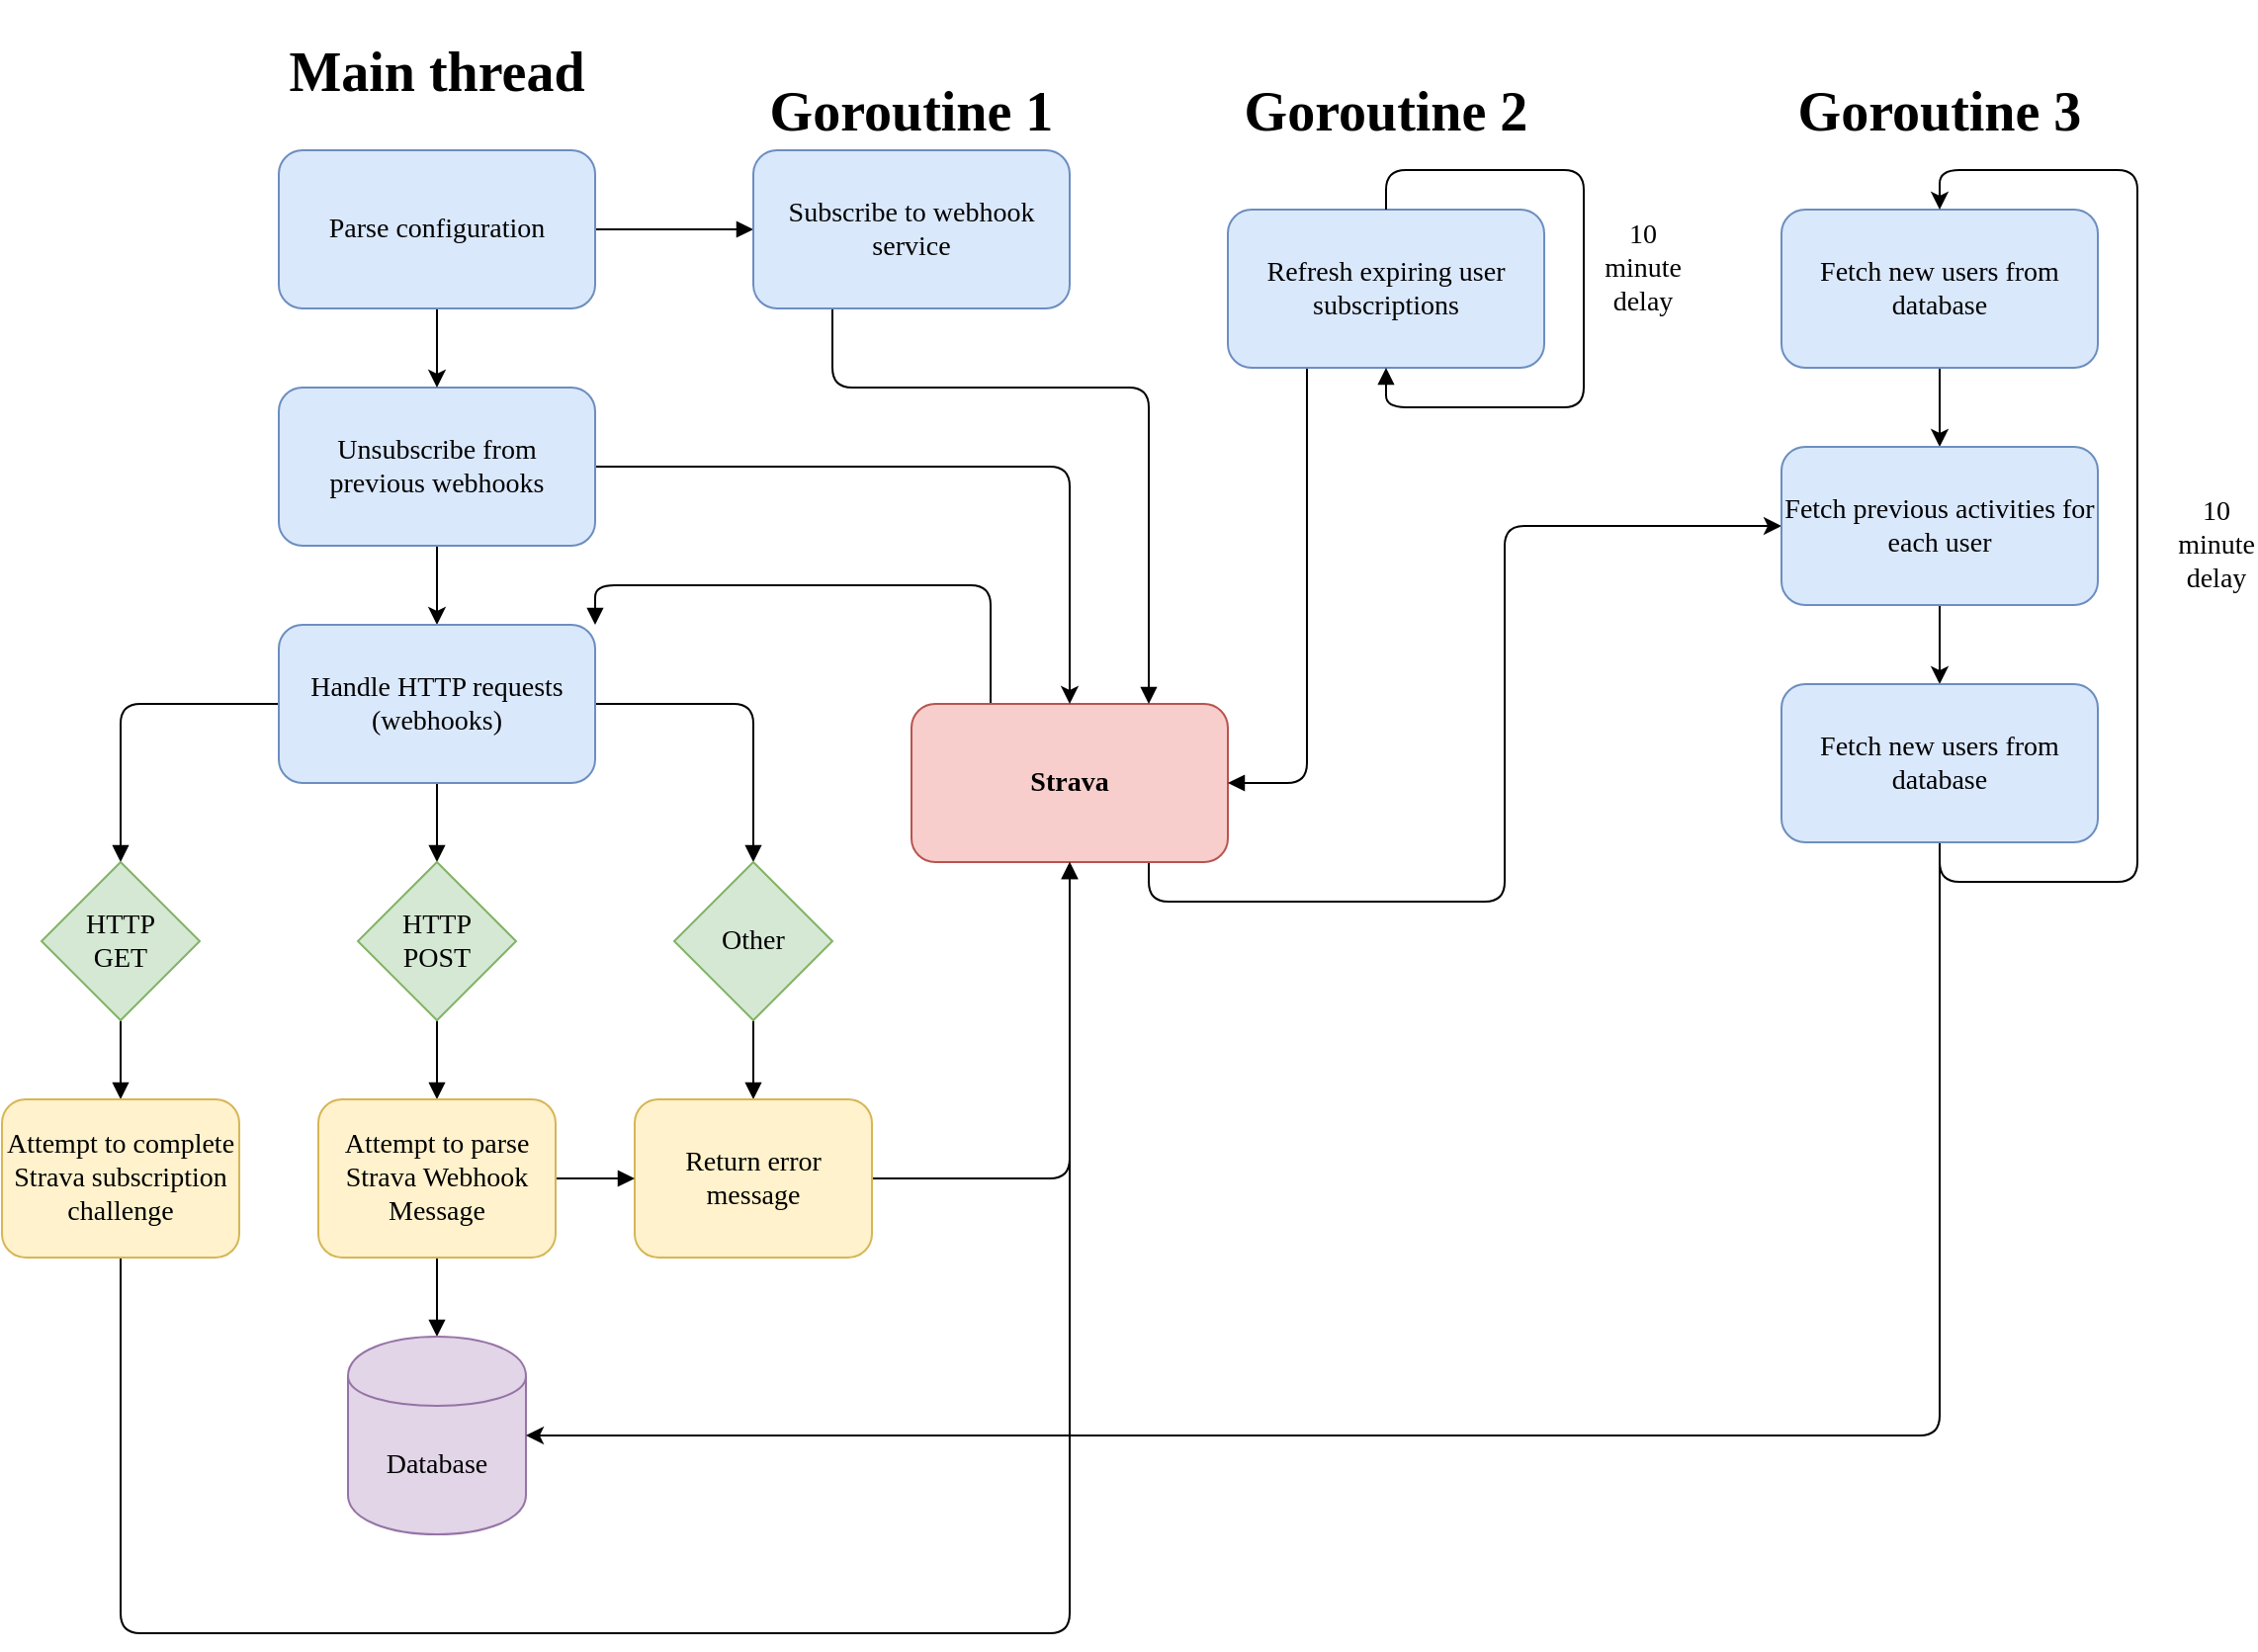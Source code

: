 <mxfile version="13.5.0" type="device"><diagram id="4bUmBuzTkK3jv5EvdjaY" name="Page-1"><mxGraphModel dx="2370" dy="2439" grid="1" gridSize="10" guides="1" tooltips="1" connect="1" arrows="1" fold="1" page="1" pageScale="1" pageWidth="827" pageHeight="1169" math="0" shadow="0"><root><mxCell id="0"/><mxCell id="1" parent="0"/><mxCell id="xKP-nESfOHgymO39xE6u-1" style="edgeStyle=orthogonalEdgeStyle;rounded=1;orthogonalLoop=1;jettySize=auto;html=1;entryX=1;entryY=0;entryDx=0;entryDy=0;endArrow=block;endFill=1;fontFamily=Ubuntu;fontSize=14;" edge="1" parent="1" source="xKP-nESfOHgymO39xE6u-2" target="xKP-nESfOHgymO39xE6u-9"><mxGeometry relative="1" as="geometry"><Array as="points"><mxPoint x="520" y="220"/><mxPoint x="320" y="220"/></Array></mxGeometry></mxCell><mxCell id="xKP-nESfOHgymO39xE6u-48" style="edgeStyle=orthogonalEdgeStyle;rounded=1;orthogonalLoop=1;jettySize=auto;html=1;exitX=0.75;exitY=1;exitDx=0;exitDy=0;entryX=0;entryY=0.5;entryDx=0;entryDy=0;" edge="1" parent="1" source="xKP-nESfOHgymO39xE6u-2" target="xKP-nESfOHgymO39xE6u-40"><mxGeometry relative="1" as="geometry"/></mxCell><mxCell id="xKP-nESfOHgymO39xE6u-2" value="Strava" style="rounded=1;whiteSpace=wrap;html=1;fillColor=#f8cecc;strokeColor=#b85450;fontStyle=1;fontFamily=Ubuntu;fontSize=14;" vertex="1" parent="1"><mxGeometry x="480" y="280" width="160" height="80" as="geometry"/></mxCell><mxCell id="xKP-nESfOHgymO39xE6u-3" style="edgeStyle=orthogonalEdgeStyle;rounded=1;orthogonalLoop=1;jettySize=auto;html=1;fontFamily=Ubuntu;fontSize=14;" edge="1" parent="1" source="xKP-nESfOHgymO39xE6u-5" target="xKP-nESfOHgymO39xE6u-2"><mxGeometry relative="1" as="geometry"/></mxCell><mxCell id="xKP-nESfOHgymO39xE6u-4" style="edgeStyle=orthogonalEdgeStyle;rounded=0;orthogonalLoop=1;jettySize=auto;html=1;fontFamily=Ubuntu;fontSize=14;" edge="1" parent="1" source="xKP-nESfOHgymO39xE6u-5" target="xKP-nESfOHgymO39xE6u-9"><mxGeometry relative="1" as="geometry"/></mxCell><mxCell id="xKP-nESfOHgymO39xE6u-5" value="Unsubscribe from&lt;br style=&quot;font-size: 14px;&quot;&gt;previous webhooks" style="rounded=1;whiteSpace=wrap;html=1;fillColor=#dae8fc;strokeColor=#6c8ebf;fontFamily=Ubuntu;fontSize=14;" vertex="1" parent="1"><mxGeometry x="160" y="120" width="160" height="80" as="geometry"/></mxCell><mxCell id="xKP-nESfOHgymO39xE6u-6" style="edgeStyle=orthogonalEdgeStyle;rounded=1;orthogonalLoop=1;jettySize=auto;html=1;endArrow=block;endFill=1;fontFamily=Ubuntu;fontSize=14;" edge="1" parent="1" source="xKP-nESfOHgymO39xE6u-9" target="xKP-nESfOHgymO39xE6u-14"><mxGeometry relative="1" as="geometry"/></mxCell><mxCell id="xKP-nESfOHgymO39xE6u-7" style="edgeStyle=orthogonalEdgeStyle;rounded=1;orthogonalLoop=1;jettySize=auto;html=1;endArrow=block;endFill=1;fontFamily=Ubuntu;fontSize=14;entryX=0.5;entryY=0;entryDx=0;entryDy=0;" edge="1" parent="1" source="xKP-nESfOHgymO39xE6u-9" target="xKP-nESfOHgymO39xE6u-18"><mxGeometry relative="1" as="geometry"><mxPoint x="410" y="350" as="targetPoint"/><Array as="points"><mxPoint x="400" y="280"/></Array></mxGeometry></mxCell><mxCell id="xKP-nESfOHgymO39xE6u-8" style="edgeStyle=orthogonalEdgeStyle;rounded=1;orthogonalLoop=1;jettySize=auto;html=1;exitX=0;exitY=0.5;exitDx=0;exitDy=0;entryX=0.5;entryY=0;entryDx=0;entryDy=0;endArrow=block;endFill=1;fontFamily=Ubuntu;fontSize=14;" edge="1" parent="1" source="xKP-nESfOHgymO39xE6u-9" target="xKP-nESfOHgymO39xE6u-16"><mxGeometry relative="1" as="geometry"/></mxCell><mxCell id="xKP-nESfOHgymO39xE6u-9" value="Handle HTTP requests (webhooks)" style="rounded=1;whiteSpace=wrap;html=1;fillColor=#dae8fc;strokeColor=#6c8ebf;fontFamily=Ubuntu;fontSize=14;" vertex="1" parent="1"><mxGeometry x="160" y="240" width="160" height="80" as="geometry"/></mxCell><mxCell id="xKP-nESfOHgymO39xE6u-10" style="edgeStyle=orthogonalEdgeStyle;rounded=0;orthogonalLoop=1;jettySize=auto;html=1;fontFamily=Ubuntu;fontSize=14;" edge="1" parent="1" source="xKP-nESfOHgymO39xE6u-12" target="xKP-nESfOHgymO39xE6u-5"><mxGeometry relative="1" as="geometry"/></mxCell><mxCell id="xKP-nESfOHgymO39xE6u-11" style="edgeStyle=orthogonalEdgeStyle;rounded=1;orthogonalLoop=1;jettySize=auto;html=1;endArrow=block;endFill=1;fontFamily=Ubuntu;fontSize=14;" edge="1" parent="1" source="xKP-nESfOHgymO39xE6u-12" target="xKP-nESfOHgymO39xE6u-28"><mxGeometry relative="1" as="geometry"/></mxCell><mxCell id="xKP-nESfOHgymO39xE6u-12" value="Parse configuration" style="rounded=1;whiteSpace=wrap;html=1;fillColor=#dae8fc;strokeColor=#6c8ebf;fontFamily=Ubuntu;fontSize=14;" vertex="1" parent="1"><mxGeometry x="160" width="160" height="80" as="geometry"/></mxCell><mxCell id="xKP-nESfOHgymO39xE6u-13" style="edgeStyle=orthogonalEdgeStyle;rounded=1;orthogonalLoop=1;jettySize=auto;html=1;endArrow=block;endFill=1;fontFamily=Ubuntu;fontSize=14;" edge="1" parent="1" source="xKP-nESfOHgymO39xE6u-14" target="xKP-nESfOHgymO39xE6u-23"><mxGeometry relative="1" as="geometry"/></mxCell><mxCell id="xKP-nESfOHgymO39xE6u-14" value="HTTP&lt;br&gt;POST" style="rhombus;whiteSpace=wrap;html=1;fontFamily=Ubuntu;fontSize=14;fillColor=#d5e8d4;strokeColor=#82b366;" vertex="1" parent="1"><mxGeometry x="200" y="360" width="80" height="80" as="geometry"/></mxCell><mxCell id="xKP-nESfOHgymO39xE6u-15" style="edgeStyle=orthogonalEdgeStyle;rounded=1;orthogonalLoop=1;jettySize=auto;html=1;endArrow=block;endFill=1;fontFamily=Ubuntu;fontSize=14;" edge="1" parent="1" source="xKP-nESfOHgymO39xE6u-16" target="xKP-nESfOHgymO39xE6u-25"><mxGeometry relative="1" as="geometry"/></mxCell><mxCell id="xKP-nESfOHgymO39xE6u-16" value="HTTP&lt;br&gt;GET" style="rhombus;whiteSpace=wrap;html=1;fontFamily=Ubuntu;fontSize=14;fillColor=#d5e8d4;strokeColor=#82b366;" vertex="1" parent="1"><mxGeometry x="40" y="360" width="80" height="80" as="geometry"/></mxCell><mxCell id="xKP-nESfOHgymO39xE6u-17" style="edgeStyle=orthogonalEdgeStyle;rounded=1;orthogonalLoop=1;jettySize=auto;html=1;endArrow=block;endFill=1;fontFamily=Ubuntu;fontSize=14;" edge="1" parent="1" source="xKP-nESfOHgymO39xE6u-18" target="xKP-nESfOHgymO39xE6u-20"><mxGeometry relative="1" as="geometry"/></mxCell><mxCell id="xKP-nESfOHgymO39xE6u-18" value="Other" style="rhombus;whiteSpace=wrap;html=1;fontFamily=Ubuntu;fontSize=14;fillColor=#d5e8d4;strokeColor=#82b366;" vertex="1" parent="1"><mxGeometry x="360" y="360" width="80" height="80" as="geometry"/></mxCell><mxCell id="xKP-nESfOHgymO39xE6u-19" style="edgeStyle=orthogonalEdgeStyle;rounded=1;orthogonalLoop=1;jettySize=auto;html=1;endArrow=block;endFill=1;fontFamily=Ubuntu;fontSize=14;" edge="1" parent="1" source="xKP-nESfOHgymO39xE6u-20" target="xKP-nESfOHgymO39xE6u-2"><mxGeometry relative="1" as="geometry"/></mxCell><mxCell id="xKP-nESfOHgymO39xE6u-20" value="Return error message" style="rounded=1;whiteSpace=wrap;html=1;fontFamily=Ubuntu;fontSize=14;fillColor=#fff2cc;strokeColor=#d6b656;" vertex="1" parent="1"><mxGeometry x="340" y="480" width="120" height="80" as="geometry"/></mxCell><mxCell id="xKP-nESfOHgymO39xE6u-21" style="edgeStyle=orthogonalEdgeStyle;rounded=1;orthogonalLoop=1;jettySize=auto;html=1;entryX=0;entryY=0.5;entryDx=0;entryDy=0;endArrow=block;endFill=1;fontFamily=Ubuntu;fontSize=14;" edge="1" parent="1" source="xKP-nESfOHgymO39xE6u-23" target="xKP-nESfOHgymO39xE6u-20"><mxGeometry relative="1" as="geometry"/></mxCell><mxCell id="xKP-nESfOHgymO39xE6u-22" style="edgeStyle=orthogonalEdgeStyle;rounded=1;orthogonalLoop=1;jettySize=auto;html=1;entryX=0.5;entryY=0;entryDx=0;entryDy=0;endArrow=block;endFill=1;fontFamily=Ubuntu;fontSize=14;" edge="1" parent="1" source="xKP-nESfOHgymO39xE6u-23" target="xKP-nESfOHgymO39xE6u-26"><mxGeometry relative="1" as="geometry"/></mxCell><mxCell id="xKP-nESfOHgymO39xE6u-23" value="Attempt to parse Strava Webhook Message" style="rounded=1;whiteSpace=wrap;html=1;fontFamily=Ubuntu;fontSize=14;fillColor=#fff2cc;strokeColor=#d6b656;" vertex="1" parent="1"><mxGeometry x="180" y="480" width="120" height="80" as="geometry"/></mxCell><mxCell id="xKP-nESfOHgymO39xE6u-24" style="edgeStyle=orthogonalEdgeStyle;rounded=1;orthogonalLoop=1;jettySize=auto;html=1;endArrow=block;endFill=1;fontFamily=Ubuntu;fontSize=14;" edge="1" parent="1" source="xKP-nESfOHgymO39xE6u-25" target="xKP-nESfOHgymO39xE6u-2"><mxGeometry relative="1" as="geometry"><Array as="points"><mxPoint x="80" y="750"/><mxPoint x="560" y="750"/></Array></mxGeometry></mxCell><mxCell id="xKP-nESfOHgymO39xE6u-25" value="Attempt to complete Strava subscription challenge" style="rounded=1;whiteSpace=wrap;html=1;fontFamily=Ubuntu;fontSize=14;fillColor=#fff2cc;strokeColor=#d6b656;" vertex="1" parent="1"><mxGeometry x="20" y="480" width="120" height="80" as="geometry"/></mxCell><mxCell id="xKP-nESfOHgymO39xE6u-26" value="Database" style="shape=cylinder;whiteSpace=wrap;html=1;boundedLbl=1;backgroundOutline=1;fontFamily=Ubuntu;fontSize=14;fillColor=#e1d5e7;strokeColor=#9673a6;" vertex="1" parent="1"><mxGeometry x="195" y="600" width="90" height="100" as="geometry"/></mxCell><mxCell id="xKP-nESfOHgymO39xE6u-27" style="edgeStyle=orthogonalEdgeStyle;rounded=1;orthogonalLoop=1;jettySize=auto;html=1;entryX=0.75;entryY=0;entryDx=0;entryDy=0;endArrow=block;endFill=1;fontFamily=Ubuntu;fontSize=14;" edge="1" parent="1" source="xKP-nESfOHgymO39xE6u-28" target="xKP-nESfOHgymO39xE6u-2"><mxGeometry relative="1" as="geometry"><Array as="points"><mxPoint x="440" y="120"/><mxPoint x="600" y="120"/></Array></mxGeometry></mxCell><mxCell id="xKP-nESfOHgymO39xE6u-28" value="Subscribe to webhook service" style="rounded=1;whiteSpace=wrap;html=1;fillColor=#dae8fc;strokeColor=#6c8ebf;fontFamily=Ubuntu;fontSize=14;" vertex="1" parent="1"><mxGeometry x="400" width="160" height="80" as="geometry"/></mxCell><mxCell id="xKP-nESfOHgymO39xE6u-29" value="&lt;h1&gt;Main thread&lt;/h1&gt;" style="text;html=1;strokeColor=none;fillColor=none;align=center;verticalAlign=middle;whiteSpace=wrap;rounded=0;fontFamily=Ubuntu;fontSize=14;" vertex="1" parent="1"><mxGeometry x="160" y="-50" width="160" height="20" as="geometry"/></mxCell><mxCell id="xKP-nESfOHgymO39xE6u-30" value="&lt;h1&gt;Goroutine 1&lt;/h1&gt;" style="text;html=1;strokeColor=none;fillColor=none;align=center;verticalAlign=middle;whiteSpace=wrap;rounded=0;fontFamily=Ubuntu;fontSize=14;" vertex="1" parent="1"><mxGeometry x="400" y="-30" width="160" height="20" as="geometry"/></mxCell><mxCell id="xKP-nESfOHgymO39xE6u-31" style="edgeStyle=orthogonalEdgeStyle;rounded=1;orthogonalLoop=1;jettySize=auto;html=1;entryX=1;entryY=0.5;entryDx=0;entryDy=0;endArrow=block;endFill=1;fontFamily=Ubuntu;fontSize=14;exitX=0.25;exitY=1;exitDx=0;exitDy=0;" edge="1" parent="1" source="xKP-nESfOHgymO39xE6u-32" target="xKP-nESfOHgymO39xE6u-2"><mxGeometry relative="1" as="geometry"/></mxCell><mxCell id="xKP-nESfOHgymO39xE6u-32" value="Refresh expiring user subscriptions" style="rounded=1;whiteSpace=wrap;html=1;fillColor=#dae8fc;strokeColor=#6c8ebf;fontFamily=Ubuntu;fontSize=14;" vertex="1" parent="1"><mxGeometry x="640" y="30" width="160" height="80" as="geometry"/></mxCell><mxCell id="xKP-nESfOHgymO39xE6u-33" value="&lt;h1&gt;Goroutine 2&lt;/h1&gt;" style="text;html=1;strokeColor=none;fillColor=none;align=center;verticalAlign=middle;whiteSpace=wrap;rounded=0;fontFamily=Ubuntu;fontSize=14;" vertex="1" parent="1"><mxGeometry x="640" y="-30" width="160" height="20" as="geometry"/></mxCell><mxCell id="xKP-nESfOHgymO39xE6u-34" style="edgeStyle=orthogonalEdgeStyle;rounded=1;orthogonalLoop=1;jettySize=auto;html=1;entryX=0.5;entryY=1;entryDx=0;entryDy=0;endArrow=block;endFill=1;fontFamily=Ubuntu;fontSize=14;" edge="1" parent="1" source="xKP-nESfOHgymO39xE6u-32" target="xKP-nESfOHgymO39xE6u-32"><mxGeometry relative="1" as="geometry"/></mxCell><mxCell id="xKP-nESfOHgymO39xE6u-35" value="10 minute delay" style="text;html=1;strokeColor=none;fillColor=none;align=center;verticalAlign=middle;whiteSpace=wrap;rounded=0;fontFamily=Ubuntu;fontSize=14;" vertex="1" parent="1"><mxGeometry x="830" y="50" width="40" height="20" as="geometry"/></mxCell><mxCell id="xKP-nESfOHgymO39xE6u-36" value="&lt;h1&gt;Goroutine 3&lt;/h1&gt;" style="text;html=1;strokeColor=none;fillColor=none;align=center;verticalAlign=middle;whiteSpace=wrap;rounded=0;fontFamily=Ubuntu;fontSize=14;" vertex="1" parent="1"><mxGeometry x="920" y="-30" width="160" height="20" as="geometry"/></mxCell><mxCell id="xKP-nESfOHgymO39xE6u-41" style="edgeStyle=orthogonalEdgeStyle;rounded=0;orthogonalLoop=1;jettySize=auto;html=1;entryX=0.5;entryY=0;entryDx=0;entryDy=0;" edge="1" parent="1" source="xKP-nESfOHgymO39xE6u-37" target="xKP-nESfOHgymO39xE6u-40"><mxGeometry relative="1" as="geometry"/></mxCell><mxCell id="xKP-nESfOHgymO39xE6u-37" value="Fetch new users from database" style="rounded=1;whiteSpace=wrap;html=1;fillColor=#dae8fc;strokeColor=#6c8ebf;fontFamily=Ubuntu;fontSize=14;" vertex="1" parent="1"><mxGeometry x="920" y="30" width="160" height="80" as="geometry"/></mxCell><mxCell id="xKP-nESfOHgymO39xE6u-50" style="edgeStyle=orthogonalEdgeStyle;rounded=1;orthogonalLoop=1;jettySize=auto;html=1;entryX=0.5;entryY=0;entryDx=0;entryDy=0;" edge="1" parent="1" source="xKP-nESfOHgymO39xE6u-40" target="xKP-nESfOHgymO39xE6u-49"><mxGeometry relative="1" as="geometry"/></mxCell><mxCell id="xKP-nESfOHgymO39xE6u-40" value="Fetch previous activities for each user" style="rounded=1;whiteSpace=wrap;html=1;fillColor=#dae8fc;strokeColor=#6c8ebf;fontFamily=Ubuntu;fontSize=14;" vertex="1" parent="1"><mxGeometry x="920" y="150" width="160" height="80" as="geometry"/></mxCell><mxCell id="xKP-nESfOHgymO39xE6u-47" value="10 minute delay" style="text;html=1;strokeColor=none;fillColor=none;align=center;verticalAlign=middle;whiteSpace=wrap;rounded=0;fontFamily=Ubuntu;fontSize=14;" vertex="1" parent="1"><mxGeometry x="1120" y="190" width="40" height="20" as="geometry"/></mxCell><mxCell id="xKP-nESfOHgymO39xE6u-51" style="edgeStyle=orthogonalEdgeStyle;rounded=1;orthogonalLoop=1;jettySize=auto;html=1;entryX=1;entryY=0.5;entryDx=0;entryDy=0;" edge="1" parent="1" source="xKP-nESfOHgymO39xE6u-49" target="xKP-nESfOHgymO39xE6u-26"><mxGeometry relative="1" as="geometry"><Array as="points"><mxPoint x="1000" y="650"/></Array></mxGeometry></mxCell><mxCell id="xKP-nESfOHgymO39xE6u-52" style="edgeStyle=orthogonalEdgeStyle;rounded=1;orthogonalLoop=1;jettySize=auto;html=1;exitX=0.5;exitY=1;exitDx=0;exitDy=0;entryX=0.5;entryY=0;entryDx=0;entryDy=0;" edge="1" parent="1" source="xKP-nESfOHgymO39xE6u-49" target="xKP-nESfOHgymO39xE6u-37"><mxGeometry relative="1" as="geometry"><Array as="points"><mxPoint x="1000" y="370"/><mxPoint x="1100" y="370"/><mxPoint x="1100" y="10"/><mxPoint x="1000" y="10"/></Array></mxGeometry></mxCell><mxCell id="xKP-nESfOHgymO39xE6u-49" value="Fetch new users from database" style="rounded=1;whiteSpace=wrap;html=1;fillColor=#dae8fc;strokeColor=#6c8ebf;fontFamily=Ubuntu;fontSize=14;" vertex="1" parent="1"><mxGeometry x="920" y="270" width="160" height="80" as="geometry"/></mxCell></root></mxGraphModel></diagram></mxfile>